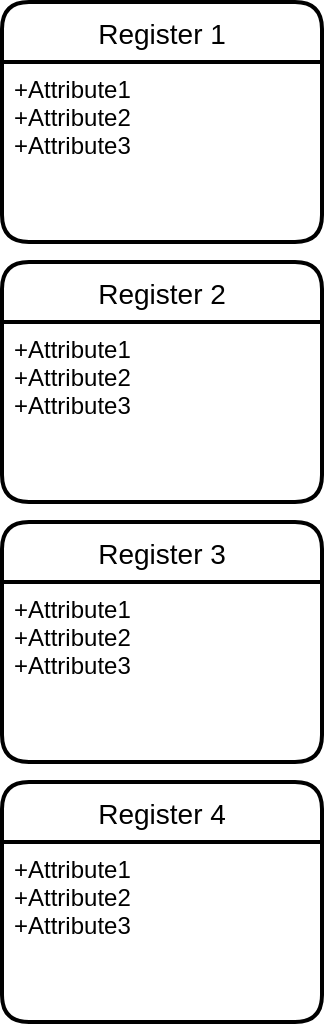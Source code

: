 <mxfile version="14.4.3" type="github">
  <diagram id="k84AM5X0mfqpDCBfa7iv" name="Page-1">
    <mxGraphModel dx="2066" dy="1185" grid="1" gridSize="10" guides="1" tooltips="1" connect="1" arrows="1" fold="1" page="1" pageScale="1" pageWidth="1169" pageHeight="827" math="0" shadow="0">
      <root>
        <mxCell id="0" />
        <mxCell id="1" parent="0" />
        <mxCell id="Am0SmLYDXb8CziIWpbZ4-6" value="Register 1" style="swimlane;childLayout=stackLayout;horizontal=1;startSize=30;horizontalStack=0;rounded=1;fontSize=14;fontStyle=0;strokeWidth=2;resizeParent=0;resizeLast=1;shadow=0;dashed=0;align=center;" vertex="1" parent="1">
          <mxGeometry x="80" y="80" width="160" height="120" as="geometry" />
        </mxCell>
        <mxCell id="Am0SmLYDXb8CziIWpbZ4-7" value="+Attribute1&#xa;+Attribute2&#xa;+Attribute3" style="align=left;strokeColor=none;fillColor=none;spacingLeft=4;fontSize=12;verticalAlign=top;resizable=0;rotatable=0;part=1;" vertex="1" parent="Am0SmLYDXb8CziIWpbZ4-6">
          <mxGeometry y="30" width="160" height="90" as="geometry" />
        </mxCell>
        <mxCell id="Am0SmLYDXb8CziIWpbZ4-8" value="Register 2" style="swimlane;childLayout=stackLayout;horizontal=1;startSize=30;horizontalStack=0;rounded=1;fontSize=14;fontStyle=0;strokeWidth=2;resizeParent=0;resizeLast=1;shadow=0;dashed=0;align=center;" vertex="1" parent="1">
          <mxGeometry x="80" y="210" width="160" height="120" as="geometry" />
        </mxCell>
        <mxCell id="Am0SmLYDXb8CziIWpbZ4-9" value="+Attribute1&#xa;+Attribute2&#xa;+Attribute3" style="align=left;strokeColor=none;fillColor=none;spacingLeft=4;fontSize=12;verticalAlign=top;resizable=0;rotatable=0;part=1;" vertex="1" parent="Am0SmLYDXb8CziIWpbZ4-8">
          <mxGeometry y="30" width="160" height="90" as="geometry" />
        </mxCell>
        <mxCell id="Am0SmLYDXb8CziIWpbZ4-10" value="Register 3" style="swimlane;childLayout=stackLayout;horizontal=1;startSize=30;horizontalStack=0;rounded=1;fontSize=14;fontStyle=0;strokeWidth=2;resizeParent=0;resizeLast=1;shadow=0;dashed=0;align=center;" vertex="1" parent="1">
          <mxGeometry x="80" y="340" width="160" height="120" as="geometry" />
        </mxCell>
        <mxCell id="Am0SmLYDXb8CziIWpbZ4-11" value="+Attribute1&#xa;+Attribute2&#xa;+Attribute3" style="align=left;strokeColor=none;fillColor=none;spacingLeft=4;fontSize=12;verticalAlign=top;resizable=0;rotatable=0;part=1;" vertex="1" parent="Am0SmLYDXb8CziIWpbZ4-10">
          <mxGeometry y="30" width="160" height="90" as="geometry" />
        </mxCell>
        <mxCell id="Am0SmLYDXb8CziIWpbZ4-12" value="Register 4" style="swimlane;childLayout=stackLayout;horizontal=1;startSize=30;horizontalStack=0;rounded=1;fontSize=14;fontStyle=0;strokeWidth=2;resizeParent=0;resizeLast=1;shadow=0;dashed=0;align=center;" vertex="1" parent="1">
          <mxGeometry x="80" y="470" width="160" height="120" as="geometry" />
        </mxCell>
        <mxCell id="Am0SmLYDXb8CziIWpbZ4-13" value="+Attribute1&#xa;+Attribute2&#xa;+Attribute3" style="align=left;strokeColor=none;fillColor=none;spacingLeft=4;fontSize=12;verticalAlign=top;resizable=0;rotatable=0;part=1;" vertex="1" parent="Am0SmLYDXb8CziIWpbZ4-12">
          <mxGeometry y="30" width="160" height="90" as="geometry" />
        </mxCell>
      </root>
    </mxGraphModel>
  </diagram>
</mxfile>
